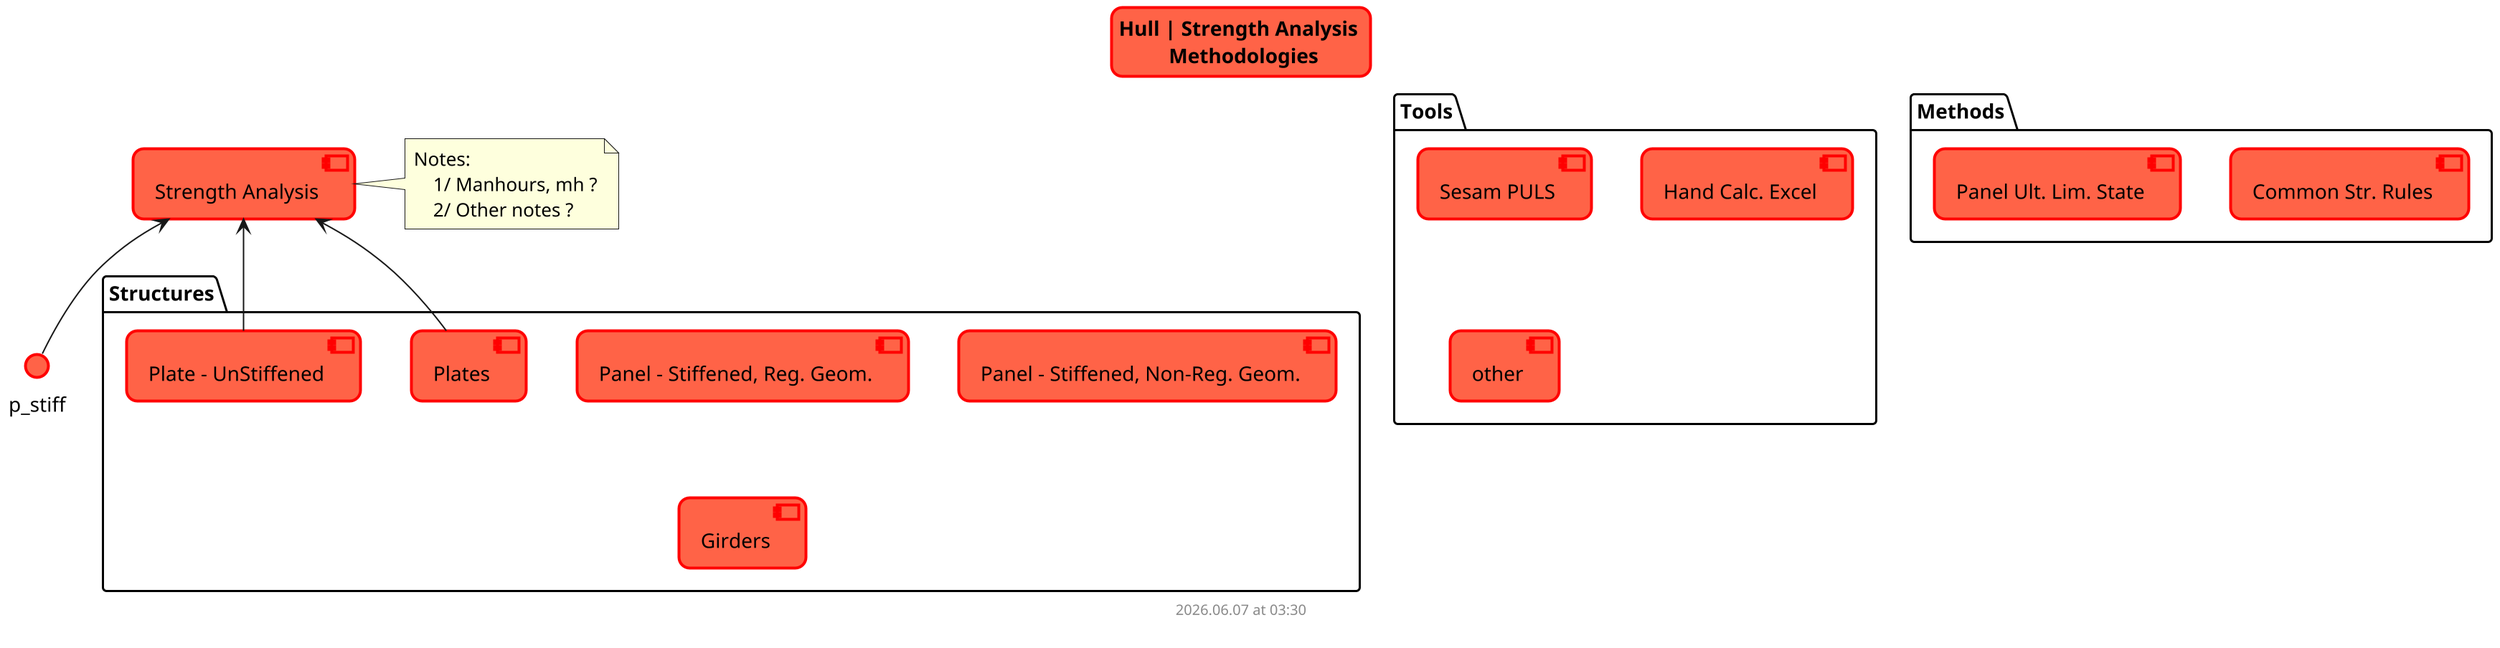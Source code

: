 @startuml strength_methodology_theories

scale 2
skinparam titleBorderRoundCorner 15
skinparam titleBorderThickness 2
skinparam titleBorderColor red
skinparam titleBackgroundColor Tomato

title Hull | Strength Analysis \n Methodologies

component "Strength Analysis" as strength_analysis

note right of strength_analysis
    Notes:
        1/ Manhours, mh ?
        2/ Other notes ?
end note

package "Structures" {
component Plates
component "Panel - Stiffened, Reg. Geom." as p_stiff_reg_geom
component "Panel - Stiffened, Non-Reg. Geom." as p_stiff_nonreg_geom
component "Plate - UnStiffened" as p_unstiff
component Girders
}

strength_analysis <-- Plates
strength_analysis <-- p_stiff
strength_analysis <-- p_unstiff

package "Tools" {
component "Sesam PULS" as sesam_puls
component "Hand Calc. Excel" as hc_excel
component other
}

package "Methods" {
component "Common Str. Rules" as csr
component "Panel Ult. Lim. State" as puls
component other
}


footer
%date("yyyy.MM.dd' at 'HH:mm")
%filename()
end footer

@enduml